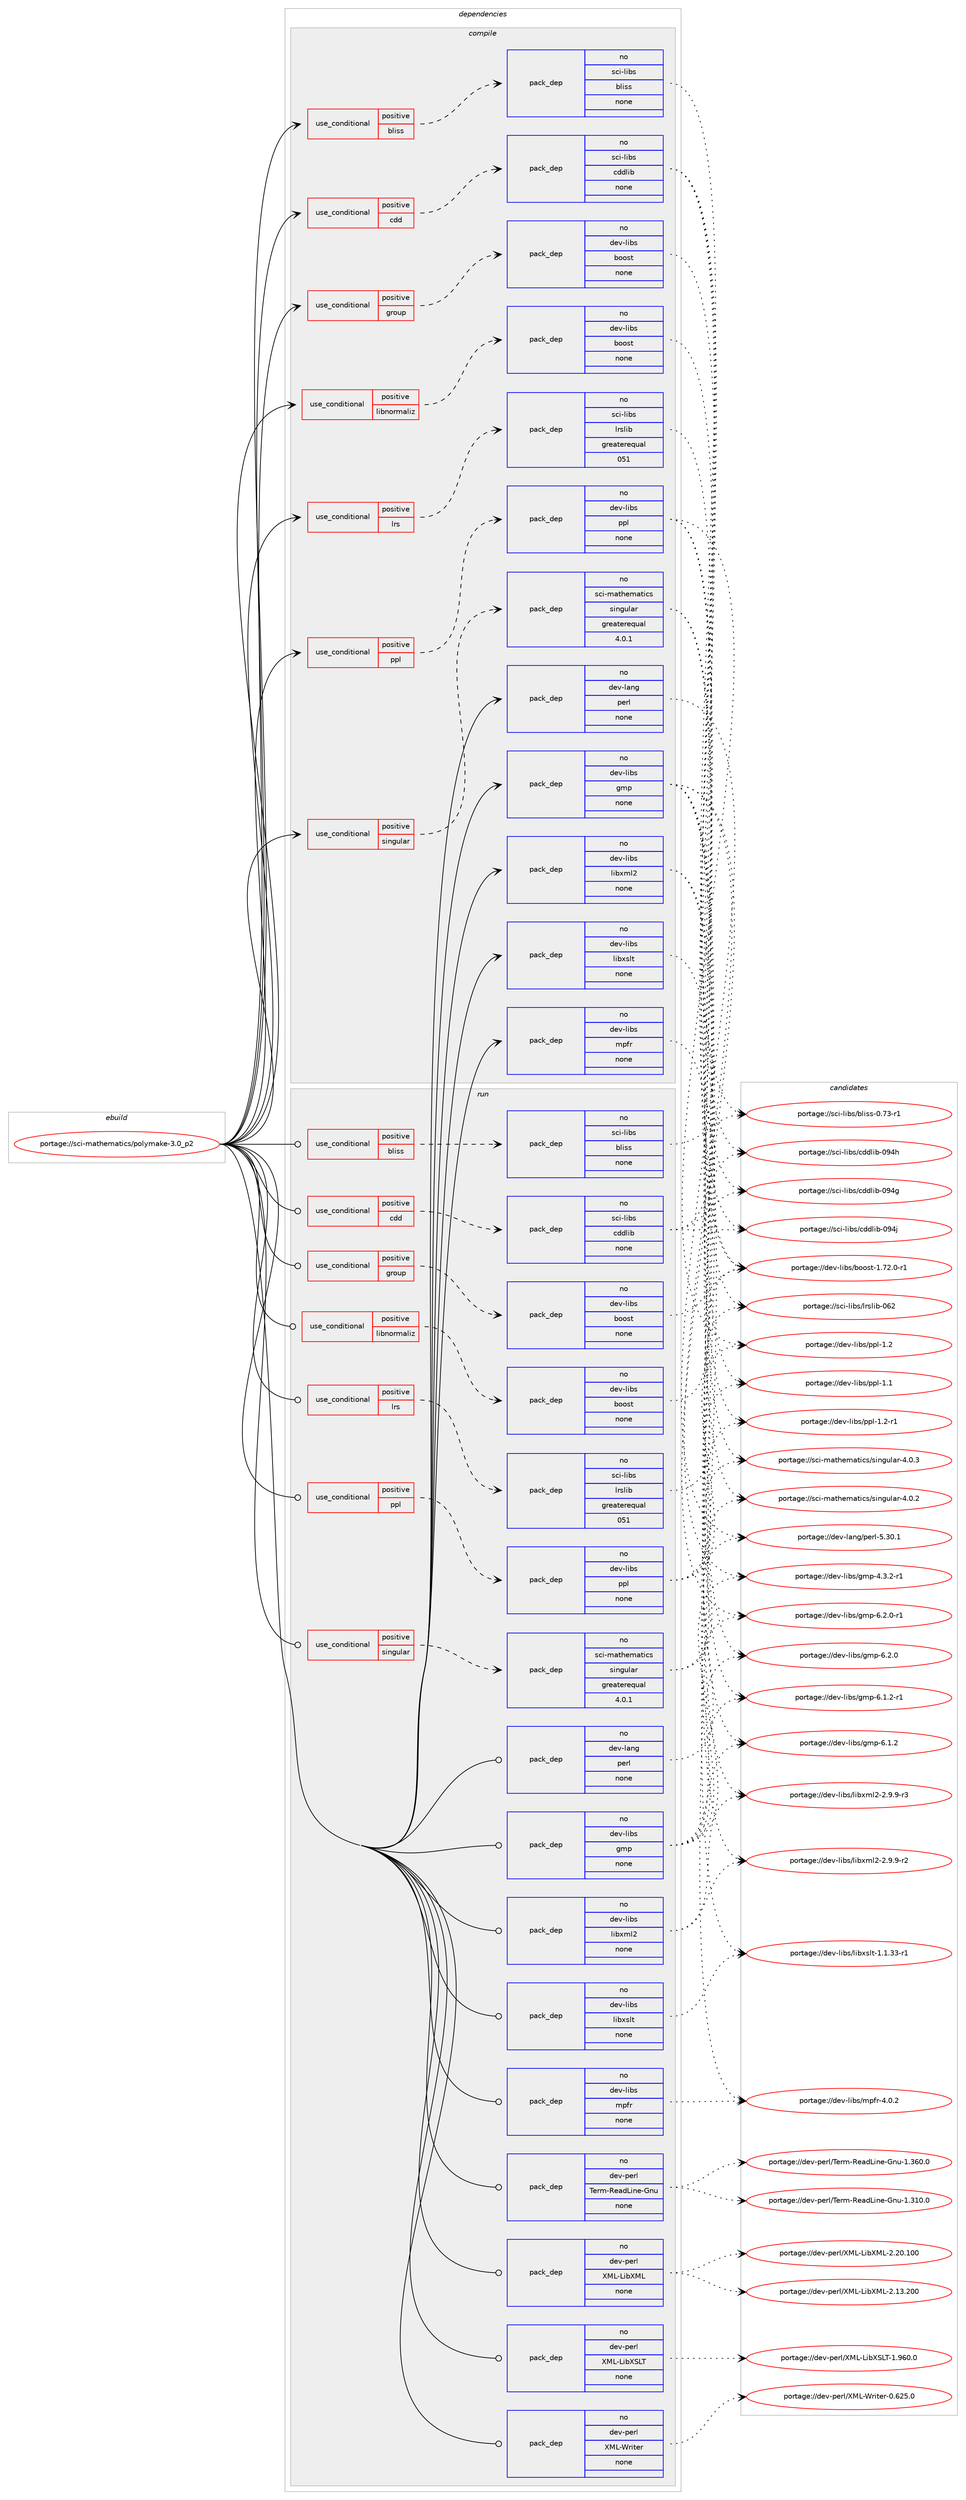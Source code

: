 digraph prolog {

# *************
# Graph options
# *************

newrank=true;
concentrate=true;
compound=true;
graph [rankdir=LR,fontname=Helvetica,fontsize=10,ranksep=1.5];#, ranksep=2.5, nodesep=0.2];
edge  [arrowhead=vee];
node  [fontname=Helvetica,fontsize=10];

# **********
# The ebuild
# **********

subgraph cluster_leftcol {
color=gray;
rank=same;
label=<<i>ebuild</i>>;
id [label="portage://sci-mathematics/polymake-3.0_p2", color=red, width=4, href="../sci-mathematics/polymake-3.0_p2.svg"];
}

# ****************
# The dependencies
# ****************

subgraph cluster_midcol {
color=gray;
label=<<i>dependencies</i>>;
subgraph cluster_compile {
fillcolor="#eeeeee";
style=filled;
label=<<i>compile</i>>;
subgraph cond6342 {
dependency35629 [label=<<TABLE BORDER="0" CELLBORDER="1" CELLSPACING="0" CELLPADDING="4"><TR><TD ROWSPAN="3" CELLPADDING="10">use_conditional</TD></TR><TR><TD>positive</TD></TR><TR><TD>bliss</TD></TR></TABLE>>, shape=none, color=red];
subgraph pack28518 {
dependency35630 [label=<<TABLE BORDER="0" CELLBORDER="1" CELLSPACING="0" CELLPADDING="4" WIDTH="220"><TR><TD ROWSPAN="6" CELLPADDING="30">pack_dep</TD></TR><TR><TD WIDTH="110">no</TD></TR><TR><TD>sci-libs</TD></TR><TR><TD>bliss</TD></TR><TR><TD>none</TD></TR><TR><TD></TD></TR></TABLE>>, shape=none, color=blue];
}
dependency35629:e -> dependency35630:w [weight=20,style="dashed",arrowhead="vee"];
}
id:e -> dependency35629:w [weight=20,style="solid",arrowhead="vee"];
subgraph cond6343 {
dependency35631 [label=<<TABLE BORDER="0" CELLBORDER="1" CELLSPACING="0" CELLPADDING="4"><TR><TD ROWSPAN="3" CELLPADDING="10">use_conditional</TD></TR><TR><TD>positive</TD></TR><TR><TD>cdd</TD></TR></TABLE>>, shape=none, color=red];
subgraph pack28519 {
dependency35632 [label=<<TABLE BORDER="0" CELLBORDER="1" CELLSPACING="0" CELLPADDING="4" WIDTH="220"><TR><TD ROWSPAN="6" CELLPADDING="30">pack_dep</TD></TR><TR><TD WIDTH="110">no</TD></TR><TR><TD>sci-libs</TD></TR><TR><TD>cddlib</TD></TR><TR><TD>none</TD></TR><TR><TD></TD></TR></TABLE>>, shape=none, color=blue];
}
dependency35631:e -> dependency35632:w [weight=20,style="dashed",arrowhead="vee"];
}
id:e -> dependency35631:w [weight=20,style="solid",arrowhead="vee"];
subgraph cond6344 {
dependency35633 [label=<<TABLE BORDER="0" CELLBORDER="1" CELLSPACING="0" CELLPADDING="4"><TR><TD ROWSPAN="3" CELLPADDING="10">use_conditional</TD></TR><TR><TD>positive</TD></TR><TR><TD>group</TD></TR></TABLE>>, shape=none, color=red];
subgraph pack28520 {
dependency35634 [label=<<TABLE BORDER="0" CELLBORDER="1" CELLSPACING="0" CELLPADDING="4" WIDTH="220"><TR><TD ROWSPAN="6" CELLPADDING="30">pack_dep</TD></TR><TR><TD WIDTH="110">no</TD></TR><TR><TD>dev-libs</TD></TR><TR><TD>boost</TD></TR><TR><TD>none</TD></TR><TR><TD></TD></TR></TABLE>>, shape=none, color=blue];
}
dependency35633:e -> dependency35634:w [weight=20,style="dashed",arrowhead="vee"];
}
id:e -> dependency35633:w [weight=20,style="solid",arrowhead="vee"];
subgraph cond6345 {
dependency35635 [label=<<TABLE BORDER="0" CELLBORDER="1" CELLSPACING="0" CELLPADDING="4"><TR><TD ROWSPAN="3" CELLPADDING="10">use_conditional</TD></TR><TR><TD>positive</TD></TR><TR><TD>libnormaliz</TD></TR></TABLE>>, shape=none, color=red];
subgraph pack28521 {
dependency35636 [label=<<TABLE BORDER="0" CELLBORDER="1" CELLSPACING="0" CELLPADDING="4" WIDTH="220"><TR><TD ROWSPAN="6" CELLPADDING="30">pack_dep</TD></TR><TR><TD WIDTH="110">no</TD></TR><TR><TD>dev-libs</TD></TR><TR><TD>boost</TD></TR><TR><TD>none</TD></TR><TR><TD></TD></TR></TABLE>>, shape=none, color=blue];
}
dependency35635:e -> dependency35636:w [weight=20,style="dashed",arrowhead="vee"];
}
id:e -> dependency35635:w [weight=20,style="solid",arrowhead="vee"];
subgraph cond6346 {
dependency35637 [label=<<TABLE BORDER="0" CELLBORDER="1" CELLSPACING="0" CELLPADDING="4"><TR><TD ROWSPAN="3" CELLPADDING="10">use_conditional</TD></TR><TR><TD>positive</TD></TR><TR><TD>lrs</TD></TR></TABLE>>, shape=none, color=red];
subgraph pack28522 {
dependency35638 [label=<<TABLE BORDER="0" CELLBORDER="1" CELLSPACING="0" CELLPADDING="4" WIDTH="220"><TR><TD ROWSPAN="6" CELLPADDING="30">pack_dep</TD></TR><TR><TD WIDTH="110">no</TD></TR><TR><TD>sci-libs</TD></TR><TR><TD>lrslib</TD></TR><TR><TD>greaterequal</TD></TR><TR><TD>051</TD></TR></TABLE>>, shape=none, color=blue];
}
dependency35637:e -> dependency35638:w [weight=20,style="dashed",arrowhead="vee"];
}
id:e -> dependency35637:w [weight=20,style="solid",arrowhead="vee"];
subgraph cond6347 {
dependency35639 [label=<<TABLE BORDER="0" CELLBORDER="1" CELLSPACING="0" CELLPADDING="4"><TR><TD ROWSPAN="3" CELLPADDING="10">use_conditional</TD></TR><TR><TD>positive</TD></TR><TR><TD>ppl</TD></TR></TABLE>>, shape=none, color=red];
subgraph pack28523 {
dependency35640 [label=<<TABLE BORDER="0" CELLBORDER="1" CELLSPACING="0" CELLPADDING="4" WIDTH="220"><TR><TD ROWSPAN="6" CELLPADDING="30">pack_dep</TD></TR><TR><TD WIDTH="110">no</TD></TR><TR><TD>dev-libs</TD></TR><TR><TD>ppl</TD></TR><TR><TD>none</TD></TR><TR><TD></TD></TR></TABLE>>, shape=none, color=blue];
}
dependency35639:e -> dependency35640:w [weight=20,style="dashed",arrowhead="vee"];
}
id:e -> dependency35639:w [weight=20,style="solid",arrowhead="vee"];
subgraph cond6348 {
dependency35641 [label=<<TABLE BORDER="0" CELLBORDER="1" CELLSPACING="0" CELLPADDING="4"><TR><TD ROWSPAN="3" CELLPADDING="10">use_conditional</TD></TR><TR><TD>positive</TD></TR><TR><TD>singular</TD></TR></TABLE>>, shape=none, color=red];
subgraph pack28524 {
dependency35642 [label=<<TABLE BORDER="0" CELLBORDER="1" CELLSPACING="0" CELLPADDING="4" WIDTH="220"><TR><TD ROWSPAN="6" CELLPADDING="30">pack_dep</TD></TR><TR><TD WIDTH="110">no</TD></TR><TR><TD>sci-mathematics</TD></TR><TR><TD>singular</TD></TR><TR><TD>greaterequal</TD></TR><TR><TD>4.0.1</TD></TR></TABLE>>, shape=none, color=blue];
}
dependency35641:e -> dependency35642:w [weight=20,style="dashed",arrowhead="vee"];
}
id:e -> dependency35641:w [weight=20,style="solid",arrowhead="vee"];
subgraph pack28525 {
dependency35643 [label=<<TABLE BORDER="0" CELLBORDER="1" CELLSPACING="0" CELLPADDING="4" WIDTH="220"><TR><TD ROWSPAN="6" CELLPADDING="30">pack_dep</TD></TR><TR><TD WIDTH="110">no</TD></TR><TR><TD>dev-lang</TD></TR><TR><TD>perl</TD></TR><TR><TD>none</TD></TR><TR><TD></TD></TR></TABLE>>, shape=none, color=blue];
}
id:e -> dependency35643:w [weight=20,style="solid",arrowhead="vee"];
subgraph pack28526 {
dependency35644 [label=<<TABLE BORDER="0" CELLBORDER="1" CELLSPACING="0" CELLPADDING="4" WIDTH="220"><TR><TD ROWSPAN="6" CELLPADDING="30">pack_dep</TD></TR><TR><TD WIDTH="110">no</TD></TR><TR><TD>dev-libs</TD></TR><TR><TD>gmp</TD></TR><TR><TD>none</TD></TR><TR><TD></TD></TR></TABLE>>, shape=none, color=blue];
}
id:e -> dependency35644:w [weight=20,style="solid",arrowhead="vee"];
subgraph pack28527 {
dependency35645 [label=<<TABLE BORDER="0" CELLBORDER="1" CELLSPACING="0" CELLPADDING="4" WIDTH="220"><TR><TD ROWSPAN="6" CELLPADDING="30">pack_dep</TD></TR><TR><TD WIDTH="110">no</TD></TR><TR><TD>dev-libs</TD></TR><TR><TD>libxml2</TD></TR><TR><TD>none</TD></TR><TR><TD></TD></TR></TABLE>>, shape=none, color=blue];
}
id:e -> dependency35645:w [weight=20,style="solid",arrowhead="vee"];
subgraph pack28528 {
dependency35646 [label=<<TABLE BORDER="0" CELLBORDER="1" CELLSPACING="0" CELLPADDING="4" WIDTH="220"><TR><TD ROWSPAN="6" CELLPADDING="30">pack_dep</TD></TR><TR><TD WIDTH="110">no</TD></TR><TR><TD>dev-libs</TD></TR><TR><TD>libxslt</TD></TR><TR><TD>none</TD></TR><TR><TD></TD></TR></TABLE>>, shape=none, color=blue];
}
id:e -> dependency35646:w [weight=20,style="solid",arrowhead="vee"];
subgraph pack28529 {
dependency35647 [label=<<TABLE BORDER="0" CELLBORDER="1" CELLSPACING="0" CELLPADDING="4" WIDTH="220"><TR><TD ROWSPAN="6" CELLPADDING="30">pack_dep</TD></TR><TR><TD WIDTH="110">no</TD></TR><TR><TD>dev-libs</TD></TR><TR><TD>mpfr</TD></TR><TR><TD>none</TD></TR><TR><TD></TD></TR></TABLE>>, shape=none, color=blue];
}
id:e -> dependency35647:w [weight=20,style="solid",arrowhead="vee"];
}
subgraph cluster_compileandrun {
fillcolor="#eeeeee";
style=filled;
label=<<i>compile and run</i>>;
}
subgraph cluster_run {
fillcolor="#eeeeee";
style=filled;
label=<<i>run</i>>;
subgraph cond6349 {
dependency35648 [label=<<TABLE BORDER="0" CELLBORDER="1" CELLSPACING="0" CELLPADDING="4"><TR><TD ROWSPAN="3" CELLPADDING="10">use_conditional</TD></TR><TR><TD>positive</TD></TR><TR><TD>bliss</TD></TR></TABLE>>, shape=none, color=red];
subgraph pack28530 {
dependency35649 [label=<<TABLE BORDER="0" CELLBORDER="1" CELLSPACING="0" CELLPADDING="4" WIDTH="220"><TR><TD ROWSPAN="6" CELLPADDING="30">pack_dep</TD></TR><TR><TD WIDTH="110">no</TD></TR><TR><TD>sci-libs</TD></TR><TR><TD>bliss</TD></TR><TR><TD>none</TD></TR><TR><TD></TD></TR></TABLE>>, shape=none, color=blue];
}
dependency35648:e -> dependency35649:w [weight=20,style="dashed",arrowhead="vee"];
}
id:e -> dependency35648:w [weight=20,style="solid",arrowhead="odot"];
subgraph cond6350 {
dependency35650 [label=<<TABLE BORDER="0" CELLBORDER="1" CELLSPACING="0" CELLPADDING="4"><TR><TD ROWSPAN="3" CELLPADDING="10">use_conditional</TD></TR><TR><TD>positive</TD></TR><TR><TD>cdd</TD></TR></TABLE>>, shape=none, color=red];
subgraph pack28531 {
dependency35651 [label=<<TABLE BORDER="0" CELLBORDER="1" CELLSPACING="0" CELLPADDING="4" WIDTH="220"><TR><TD ROWSPAN="6" CELLPADDING="30">pack_dep</TD></TR><TR><TD WIDTH="110">no</TD></TR><TR><TD>sci-libs</TD></TR><TR><TD>cddlib</TD></TR><TR><TD>none</TD></TR><TR><TD></TD></TR></TABLE>>, shape=none, color=blue];
}
dependency35650:e -> dependency35651:w [weight=20,style="dashed",arrowhead="vee"];
}
id:e -> dependency35650:w [weight=20,style="solid",arrowhead="odot"];
subgraph cond6351 {
dependency35652 [label=<<TABLE BORDER="0" CELLBORDER="1" CELLSPACING="0" CELLPADDING="4"><TR><TD ROWSPAN="3" CELLPADDING="10">use_conditional</TD></TR><TR><TD>positive</TD></TR><TR><TD>group</TD></TR></TABLE>>, shape=none, color=red];
subgraph pack28532 {
dependency35653 [label=<<TABLE BORDER="0" CELLBORDER="1" CELLSPACING="0" CELLPADDING="4" WIDTH="220"><TR><TD ROWSPAN="6" CELLPADDING="30">pack_dep</TD></TR><TR><TD WIDTH="110">no</TD></TR><TR><TD>dev-libs</TD></TR><TR><TD>boost</TD></TR><TR><TD>none</TD></TR><TR><TD></TD></TR></TABLE>>, shape=none, color=blue];
}
dependency35652:e -> dependency35653:w [weight=20,style="dashed",arrowhead="vee"];
}
id:e -> dependency35652:w [weight=20,style="solid",arrowhead="odot"];
subgraph cond6352 {
dependency35654 [label=<<TABLE BORDER="0" CELLBORDER="1" CELLSPACING="0" CELLPADDING="4"><TR><TD ROWSPAN="3" CELLPADDING="10">use_conditional</TD></TR><TR><TD>positive</TD></TR><TR><TD>libnormaliz</TD></TR></TABLE>>, shape=none, color=red];
subgraph pack28533 {
dependency35655 [label=<<TABLE BORDER="0" CELLBORDER="1" CELLSPACING="0" CELLPADDING="4" WIDTH="220"><TR><TD ROWSPAN="6" CELLPADDING="30">pack_dep</TD></TR><TR><TD WIDTH="110">no</TD></TR><TR><TD>dev-libs</TD></TR><TR><TD>boost</TD></TR><TR><TD>none</TD></TR><TR><TD></TD></TR></TABLE>>, shape=none, color=blue];
}
dependency35654:e -> dependency35655:w [weight=20,style="dashed",arrowhead="vee"];
}
id:e -> dependency35654:w [weight=20,style="solid",arrowhead="odot"];
subgraph cond6353 {
dependency35656 [label=<<TABLE BORDER="0" CELLBORDER="1" CELLSPACING="0" CELLPADDING="4"><TR><TD ROWSPAN="3" CELLPADDING="10">use_conditional</TD></TR><TR><TD>positive</TD></TR><TR><TD>lrs</TD></TR></TABLE>>, shape=none, color=red];
subgraph pack28534 {
dependency35657 [label=<<TABLE BORDER="0" CELLBORDER="1" CELLSPACING="0" CELLPADDING="4" WIDTH="220"><TR><TD ROWSPAN="6" CELLPADDING="30">pack_dep</TD></TR><TR><TD WIDTH="110">no</TD></TR><TR><TD>sci-libs</TD></TR><TR><TD>lrslib</TD></TR><TR><TD>greaterequal</TD></TR><TR><TD>051</TD></TR></TABLE>>, shape=none, color=blue];
}
dependency35656:e -> dependency35657:w [weight=20,style="dashed",arrowhead="vee"];
}
id:e -> dependency35656:w [weight=20,style="solid",arrowhead="odot"];
subgraph cond6354 {
dependency35658 [label=<<TABLE BORDER="0" CELLBORDER="1" CELLSPACING="0" CELLPADDING="4"><TR><TD ROWSPAN="3" CELLPADDING="10">use_conditional</TD></TR><TR><TD>positive</TD></TR><TR><TD>ppl</TD></TR></TABLE>>, shape=none, color=red];
subgraph pack28535 {
dependency35659 [label=<<TABLE BORDER="0" CELLBORDER="1" CELLSPACING="0" CELLPADDING="4" WIDTH="220"><TR><TD ROWSPAN="6" CELLPADDING="30">pack_dep</TD></TR><TR><TD WIDTH="110">no</TD></TR><TR><TD>dev-libs</TD></TR><TR><TD>ppl</TD></TR><TR><TD>none</TD></TR><TR><TD></TD></TR></TABLE>>, shape=none, color=blue];
}
dependency35658:e -> dependency35659:w [weight=20,style="dashed",arrowhead="vee"];
}
id:e -> dependency35658:w [weight=20,style="solid",arrowhead="odot"];
subgraph cond6355 {
dependency35660 [label=<<TABLE BORDER="0" CELLBORDER="1" CELLSPACING="0" CELLPADDING="4"><TR><TD ROWSPAN="3" CELLPADDING="10">use_conditional</TD></TR><TR><TD>positive</TD></TR><TR><TD>singular</TD></TR></TABLE>>, shape=none, color=red];
subgraph pack28536 {
dependency35661 [label=<<TABLE BORDER="0" CELLBORDER="1" CELLSPACING="0" CELLPADDING="4" WIDTH="220"><TR><TD ROWSPAN="6" CELLPADDING="30">pack_dep</TD></TR><TR><TD WIDTH="110">no</TD></TR><TR><TD>sci-mathematics</TD></TR><TR><TD>singular</TD></TR><TR><TD>greaterequal</TD></TR><TR><TD>4.0.1</TD></TR></TABLE>>, shape=none, color=blue];
}
dependency35660:e -> dependency35661:w [weight=20,style="dashed",arrowhead="vee"];
}
id:e -> dependency35660:w [weight=20,style="solid",arrowhead="odot"];
subgraph pack28537 {
dependency35662 [label=<<TABLE BORDER="0" CELLBORDER="1" CELLSPACING="0" CELLPADDING="4" WIDTH="220"><TR><TD ROWSPAN="6" CELLPADDING="30">pack_dep</TD></TR><TR><TD WIDTH="110">no</TD></TR><TR><TD>dev-lang</TD></TR><TR><TD>perl</TD></TR><TR><TD>none</TD></TR><TR><TD></TD></TR></TABLE>>, shape=none, color=blue];
}
id:e -> dependency35662:w [weight=20,style="solid",arrowhead="odot"];
subgraph pack28538 {
dependency35663 [label=<<TABLE BORDER="0" CELLBORDER="1" CELLSPACING="0" CELLPADDING="4" WIDTH="220"><TR><TD ROWSPAN="6" CELLPADDING="30">pack_dep</TD></TR><TR><TD WIDTH="110">no</TD></TR><TR><TD>dev-libs</TD></TR><TR><TD>gmp</TD></TR><TR><TD>none</TD></TR><TR><TD></TD></TR></TABLE>>, shape=none, color=blue];
}
id:e -> dependency35663:w [weight=20,style="solid",arrowhead="odot"];
subgraph pack28539 {
dependency35664 [label=<<TABLE BORDER="0" CELLBORDER="1" CELLSPACING="0" CELLPADDING="4" WIDTH="220"><TR><TD ROWSPAN="6" CELLPADDING="30">pack_dep</TD></TR><TR><TD WIDTH="110">no</TD></TR><TR><TD>dev-libs</TD></TR><TR><TD>libxml2</TD></TR><TR><TD>none</TD></TR><TR><TD></TD></TR></TABLE>>, shape=none, color=blue];
}
id:e -> dependency35664:w [weight=20,style="solid",arrowhead="odot"];
subgraph pack28540 {
dependency35665 [label=<<TABLE BORDER="0" CELLBORDER="1" CELLSPACING="0" CELLPADDING="4" WIDTH="220"><TR><TD ROWSPAN="6" CELLPADDING="30">pack_dep</TD></TR><TR><TD WIDTH="110">no</TD></TR><TR><TD>dev-libs</TD></TR><TR><TD>libxslt</TD></TR><TR><TD>none</TD></TR><TR><TD></TD></TR></TABLE>>, shape=none, color=blue];
}
id:e -> dependency35665:w [weight=20,style="solid",arrowhead="odot"];
subgraph pack28541 {
dependency35666 [label=<<TABLE BORDER="0" CELLBORDER="1" CELLSPACING="0" CELLPADDING="4" WIDTH="220"><TR><TD ROWSPAN="6" CELLPADDING="30">pack_dep</TD></TR><TR><TD WIDTH="110">no</TD></TR><TR><TD>dev-libs</TD></TR><TR><TD>mpfr</TD></TR><TR><TD>none</TD></TR><TR><TD></TD></TR></TABLE>>, shape=none, color=blue];
}
id:e -> dependency35666:w [weight=20,style="solid",arrowhead="odot"];
subgraph pack28542 {
dependency35667 [label=<<TABLE BORDER="0" CELLBORDER="1" CELLSPACING="0" CELLPADDING="4" WIDTH="220"><TR><TD ROWSPAN="6" CELLPADDING="30">pack_dep</TD></TR><TR><TD WIDTH="110">no</TD></TR><TR><TD>dev-perl</TD></TR><TR><TD>Term-ReadLine-Gnu</TD></TR><TR><TD>none</TD></TR><TR><TD></TD></TR></TABLE>>, shape=none, color=blue];
}
id:e -> dependency35667:w [weight=20,style="solid",arrowhead="odot"];
subgraph pack28543 {
dependency35668 [label=<<TABLE BORDER="0" CELLBORDER="1" CELLSPACING="0" CELLPADDING="4" WIDTH="220"><TR><TD ROWSPAN="6" CELLPADDING="30">pack_dep</TD></TR><TR><TD WIDTH="110">no</TD></TR><TR><TD>dev-perl</TD></TR><TR><TD>XML-LibXML</TD></TR><TR><TD>none</TD></TR><TR><TD></TD></TR></TABLE>>, shape=none, color=blue];
}
id:e -> dependency35668:w [weight=20,style="solid",arrowhead="odot"];
subgraph pack28544 {
dependency35669 [label=<<TABLE BORDER="0" CELLBORDER="1" CELLSPACING="0" CELLPADDING="4" WIDTH="220"><TR><TD ROWSPAN="6" CELLPADDING="30">pack_dep</TD></TR><TR><TD WIDTH="110">no</TD></TR><TR><TD>dev-perl</TD></TR><TR><TD>XML-LibXSLT</TD></TR><TR><TD>none</TD></TR><TR><TD></TD></TR></TABLE>>, shape=none, color=blue];
}
id:e -> dependency35669:w [weight=20,style="solid",arrowhead="odot"];
subgraph pack28545 {
dependency35670 [label=<<TABLE BORDER="0" CELLBORDER="1" CELLSPACING="0" CELLPADDING="4" WIDTH="220"><TR><TD ROWSPAN="6" CELLPADDING="30">pack_dep</TD></TR><TR><TD WIDTH="110">no</TD></TR><TR><TD>dev-perl</TD></TR><TR><TD>XML-Writer</TD></TR><TR><TD>none</TD></TR><TR><TD></TD></TR></TABLE>>, shape=none, color=blue];
}
id:e -> dependency35670:w [weight=20,style="solid",arrowhead="odot"];
}
}

# **************
# The candidates
# **************

subgraph cluster_choices {
rank=same;
color=gray;
label=<<i>candidates</i>>;

subgraph choice28518 {
color=black;
nodesep=1;
choice115991054510810598115479810810511511545484655514511449 [label="portage://sci-libs/bliss-0.73-r1", color=red, width=4,href="../sci-libs/bliss-0.73-r1.svg"];
dependency35630:e -> choice115991054510810598115479810810511511545484655514511449:w [style=dotted,weight="100"];
}
subgraph choice28519 {
color=black;
nodesep=1;
choice11599105451081059811547991001001081059845485752106 [label="portage://sci-libs/cddlib-094j", color=red, width=4,href="../sci-libs/cddlib-094j.svg"];
choice11599105451081059811547991001001081059845485752104 [label="portage://sci-libs/cddlib-094h", color=red, width=4,href="../sci-libs/cddlib-094h.svg"];
choice11599105451081059811547991001001081059845485752103 [label="portage://sci-libs/cddlib-094g", color=red, width=4,href="../sci-libs/cddlib-094g.svg"];
dependency35632:e -> choice11599105451081059811547991001001081059845485752106:w [style=dotted,weight="100"];
dependency35632:e -> choice11599105451081059811547991001001081059845485752104:w [style=dotted,weight="100"];
dependency35632:e -> choice11599105451081059811547991001001081059845485752103:w [style=dotted,weight="100"];
}
subgraph choice28520 {
color=black;
nodesep=1;
choice10010111845108105981154798111111115116454946555046484511449 [label="portage://dev-libs/boost-1.72.0-r1", color=red, width=4,href="../dev-libs/boost-1.72.0-r1.svg"];
dependency35634:e -> choice10010111845108105981154798111111115116454946555046484511449:w [style=dotted,weight="100"];
}
subgraph choice28521 {
color=black;
nodesep=1;
choice10010111845108105981154798111111115116454946555046484511449 [label="portage://dev-libs/boost-1.72.0-r1", color=red, width=4,href="../dev-libs/boost-1.72.0-r1.svg"];
dependency35636:e -> choice10010111845108105981154798111111115116454946555046484511449:w [style=dotted,weight="100"];
}
subgraph choice28522 {
color=black;
nodesep=1;
choice115991054510810598115471081141151081059845485450 [label="portage://sci-libs/lrslib-062", color=red, width=4,href="../sci-libs/lrslib-062.svg"];
dependency35638:e -> choice115991054510810598115471081141151081059845485450:w [style=dotted,weight="100"];
}
subgraph choice28523 {
color=black;
nodesep=1;
choice100101118451081059811547112112108454946504511449 [label="portage://dev-libs/ppl-1.2-r1", color=red, width=4,href="../dev-libs/ppl-1.2-r1.svg"];
choice10010111845108105981154711211210845494650 [label="portage://dev-libs/ppl-1.2", color=red, width=4,href="../dev-libs/ppl-1.2.svg"];
choice10010111845108105981154711211210845494649 [label="portage://dev-libs/ppl-1.1", color=red, width=4,href="../dev-libs/ppl-1.1.svg"];
dependency35640:e -> choice100101118451081059811547112112108454946504511449:w [style=dotted,weight="100"];
dependency35640:e -> choice10010111845108105981154711211210845494650:w [style=dotted,weight="100"];
dependency35640:e -> choice10010111845108105981154711211210845494649:w [style=dotted,weight="100"];
}
subgraph choice28524 {
color=black;
nodesep=1;
choice11599105451099711610410110997116105991154711510511010311710897114455246484651 [label="portage://sci-mathematics/singular-4.0.3", color=red, width=4,href="../sci-mathematics/singular-4.0.3.svg"];
choice11599105451099711610410110997116105991154711510511010311710897114455246484650 [label="portage://sci-mathematics/singular-4.0.2", color=red, width=4,href="../sci-mathematics/singular-4.0.2.svg"];
dependency35642:e -> choice11599105451099711610410110997116105991154711510511010311710897114455246484651:w [style=dotted,weight="100"];
dependency35642:e -> choice11599105451099711610410110997116105991154711510511010311710897114455246484650:w [style=dotted,weight="100"];
}
subgraph choice28525 {
color=black;
nodesep=1;
choice10010111845108971101034711210111410845534651484649 [label="portage://dev-lang/perl-5.30.1", color=red, width=4,href="../dev-lang/perl-5.30.1.svg"];
dependency35643:e -> choice10010111845108971101034711210111410845534651484649:w [style=dotted,weight="100"];
}
subgraph choice28526 {
color=black;
nodesep=1;
choice1001011184510810598115471031091124554465046484511449 [label="portage://dev-libs/gmp-6.2.0-r1", color=red, width=4,href="../dev-libs/gmp-6.2.0-r1.svg"];
choice100101118451081059811547103109112455446504648 [label="portage://dev-libs/gmp-6.2.0", color=red, width=4,href="../dev-libs/gmp-6.2.0.svg"];
choice1001011184510810598115471031091124554464946504511449 [label="portage://dev-libs/gmp-6.1.2-r1", color=red, width=4,href="../dev-libs/gmp-6.1.2-r1.svg"];
choice100101118451081059811547103109112455446494650 [label="portage://dev-libs/gmp-6.1.2", color=red, width=4,href="../dev-libs/gmp-6.1.2.svg"];
choice1001011184510810598115471031091124552465146504511449 [label="portage://dev-libs/gmp-4.3.2-r1", color=red, width=4,href="../dev-libs/gmp-4.3.2-r1.svg"];
dependency35644:e -> choice1001011184510810598115471031091124554465046484511449:w [style=dotted,weight="100"];
dependency35644:e -> choice100101118451081059811547103109112455446504648:w [style=dotted,weight="100"];
dependency35644:e -> choice1001011184510810598115471031091124554464946504511449:w [style=dotted,weight="100"];
dependency35644:e -> choice100101118451081059811547103109112455446494650:w [style=dotted,weight="100"];
dependency35644:e -> choice1001011184510810598115471031091124552465146504511449:w [style=dotted,weight="100"];
}
subgraph choice28527 {
color=black;
nodesep=1;
choice10010111845108105981154710810598120109108504550465746574511451 [label="portage://dev-libs/libxml2-2.9.9-r3", color=red, width=4,href="../dev-libs/libxml2-2.9.9-r3.svg"];
choice10010111845108105981154710810598120109108504550465746574511450 [label="portage://dev-libs/libxml2-2.9.9-r2", color=red, width=4,href="../dev-libs/libxml2-2.9.9-r2.svg"];
dependency35645:e -> choice10010111845108105981154710810598120109108504550465746574511451:w [style=dotted,weight="100"];
dependency35645:e -> choice10010111845108105981154710810598120109108504550465746574511450:w [style=dotted,weight="100"];
}
subgraph choice28528 {
color=black;
nodesep=1;
choice10010111845108105981154710810598120115108116454946494651514511449 [label="portage://dev-libs/libxslt-1.1.33-r1", color=red, width=4,href="../dev-libs/libxslt-1.1.33-r1.svg"];
dependency35646:e -> choice10010111845108105981154710810598120115108116454946494651514511449:w [style=dotted,weight="100"];
}
subgraph choice28529 {
color=black;
nodesep=1;
choice100101118451081059811547109112102114455246484650 [label="portage://dev-libs/mpfr-4.0.2", color=red, width=4,href="../dev-libs/mpfr-4.0.2.svg"];
dependency35647:e -> choice100101118451081059811547109112102114455246484650:w [style=dotted,weight="100"];
}
subgraph choice28530 {
color=black;
nodesep=1;
choice115991054510810598115479810810511511545484655514511449 [label="portage://sci-libs/bliss-0.73-r1", color=red, width=4,href="../sci-libs/bliss-0.73-r1.svg"];
dependency35649:e -> choice115991054510810598115479810810511511545484655514511449:w [style=dotted,weight="100"];
}
subgraph choice28531 {
color=black;
nodesep=1;
choice11599105451081059811547991001001081059845485752106 [label="portage://sci-libs/cddlib-094j", color=red, width=4,href="../sci-libs/cddlib-094j.svg"];
choice11599105451081059811547991001001081059845485752104 [label="portage://sci-libs/cddlib-094h", color=red, width=4,href="../sci-libs/cddlib-094h.svg"];
choice11599105451081059811547991001001081059845485752103 [label="portage://sci-libs/cddlib-094g", color=red, width=4,href="../sci-libs/cddlib-094g.svg"];
dependency35651:e -> choice11599105451081059811547991001001081059845485752106:w [style=dotted,weight="100"];
dependency35651:e -> choice11599105451081059811547991001001081059845485752104:w [style=dotted,weight="100"];
dependency35651:e -> choice11599105451081059811547991001001081059845485752103:w [style=dotted,weight="100"];
}
subgraph choice28532 {
color=black;
nodesep=1;
choice10010111845108105981154798111111115116454946555046484511449 [label="portage://dev-libs/boost-1.72.0-r1", color=red, width=4,href="../dev-libs/boost-1.72.0-r1.svg"];
dependency35653:e -> choice10010111845108105981154798111111115116454946555046484511449:w [style=dotted,weight="100"];
}
subgraph choice28533 {
color=black;
nodesep=1;
choice10010111845108105981154798111111115116454946555046484511449 [label="portage://dev-libs/boost-1.72.0-r1", color=red, width=4,href="../dev-libs/boost-1.72.0-r1.svg"];
dependency35655:e -> choice10010111845108105981154798111111115116454946555046484511449:w [style=dotted,weight="100"];
}
subgraph choice28534 {
color=black;
nodesep=1;
choice115991054510810598115471081141151081059845485450 [label="portage://sci-libs/lrslib-062", color=red, width=4,href="../sci-libs/lrslib-062.svg"];
dependency35657:e -> choice115991054510810598115471081141151081059845485450:w [style=dotted,weight="100"];
}
subgraph choice28535 {
color=black;
nodesep=1;
choice100101118451081059811547112112108454946504511449 [label="portage://dev-libs/ppl-1.2-r1", color=red, width=4,href="../dev-libs/ppl-1.2-r1.svg"];
choice10010111845108105981154711211210845494650 [label="portage://dev-libs/ppl-1.2", color=red, width=4,href="../dev-libs/ppl-1.2.svg"];
choice10010111845108105981154711211210845494649 [label="portage://dev-libs/ppl-1.1", color=red, width=4,href="../dev-libs/ppl-1.1.svg"];
dependency35659:e -> choice100101118451081059811547112112108454946504511449:w [style=dotted,weight="100"];
dependency35659:e -> choice10010111845108105981154711211210845494650:w [style=dotted,weight="100"];
dependency35659:e -> choice10010111845108105981154711211210845494649:w [style=dotted,weight="100"];
}
subgraph choice28536 {
color=black;
nodesep=1;
choice11599105451099711610410110997116105991154711510511010311710897114455246484651 [label="portage://sci-mathematics/singular-4.0.3", color=red, width=4,href="../sci-mathematics/singular-4.0.3.svg"];
choice11599105451099711610410110997116105991154711510511010311710897114455246484650 [label="portage://sci-mathematics/singular-4.0.2", color=red, width=4,href="../sci-mathematics/singular-4.0.2.svg"];
dependency35661:e -> choice11599105451099711610410110997116105991154711510511010311710897114455246484651:w [style=dotted,weight="100"];
dependency35661:e -> choice11599105451099711610410110997116105991154711510511010311710897114455246484650:w [style=dotted,weight="100"];
}
subgraph choice28537 {
color=black;
nodesep=1;
choice10010111845108971101034711210111410845534651484649 [label="portage://dev-lang/perl-5.30.1", color=red, width=4,href="../dev-lang/perl-5.30.1.svg"];
dependency35662:e -> choice10010111845108971101034711210111410845534651484649:w [style=dotted,weight="100"];
}
subgraph choice28538 {
color=black;
nodesep=1;
choice1001011184510810598115471031091124554465046484511449 [label="portage://dev-libs/gmp-6.2.0-r1", color=red, width=4,href="../dev-libs/gmp-6.2.0-r1.svg"];
choice100101118451081059811547103109112455446504648 [label="portage://dev-libs/gmp-6.2.0", color=red, width=4,href="../dev-libs/gmp-6.2.0.svg"];
choice1001011184510810598115471031091124554464946504511449 [label="portage://dev-libs/gmp-6.1.2-r1", color=red, width=4,href="../dev-libs/gmp-6.1.2-r1.svg"];
choice100101118451081059811547103109112455446494650 [label="portage://dev-libs/gmp-6.1.2", color=red, width=4,href="../dev-libs/gmp-6.1.2.svg"];
choice1001011184510810598115471031091124552465146504511449 [label="portage://dev-libs/gmp-4.3.2-r1", color=red, width=4,href="../dev-libs/gmp-4.3.2-r1.svg"];
dependency35663:e -> choice1001011184510810598115471031091124554465046484511449:w [style=dotted,weight="100"];
dependency35663:e -> choice100101118451081059811547103109112455446504648:w [style=dotted,weight="100"];
dependency35663:e -> choice1001011184510810598115471031091124554464946504511449:w [style=dotted,weight="100"];
dependency35663:e -> choice100101118451081059811547103109112455446494650:w [style=dotted,weight="100"];
dependency35663:e -> choice1001011184510810598115471031091124552465146504511449:w [style=dotted,weight="100"];
}
subgraph choice28539 {
color=black;
nodesep=1;
choice10010111845108105981154710810598120109108504550465746574511451 [label="portage://dev-libs/libxml2-2.9.9-r3", color=red, width=4,href="../dev-libs/libxml2-2.9.9-r3.svg"];
choice10010111845108105981154710810598120109108504550465746574511450 [label="portage://dev-libs/libxml2-2.9.9-r2", color=red, width=4,href="../dev-libs/libxml2-2.9.9-r2.svg"];
dependency35664:e -> choice10010111845108105981154710810598120109108504550465746574511451:w [style=dotted,weight="100"];
dependency35664:e -> choice10010111845108105981154710810598120109108504550465746574511450:w [style=dotted,weight="100"];
}
subgraph choice28540 {
color=black;
nodesep=1;
choice10010111845108105981154710810598120115108116454946494651514511449 [label="portage://dev-libs/libxslt-1.1.33-r1", color=red, width=4,href="../dev-libs/libxslt-1.1.33-r1.svg"];
dependency35665:e -> choice10010111845108105981154710810598120115108116454946494651514511449:w [style=dotted,weight="100"];
}
subgraph choice28541 {
color=black;
nodesep=1;
choice100101118451081059811547109112102114455246484650 [label="portage://dev-libs/mpfr-4.0.2", color=red, width=4,href="../dev-libs/mpfr-4.0.2.svg"];
dependency35666:e -> choice100101118451081059811547109112102114455246484650:w [style=dotted,weight="100"];
}
subgraph choice28542 {
color=black;
nodesep=1;
choice1001011184511210111410847841011141094582101971007610511010145711101174549465154484648 [label="portage://dev-perl/Term-ReadLine-Gnu-1.360.0", color=red, width=4,href="../dev-perl/Term-ReadLine-Gnu-1.360.0.svg"];
choice1001011184511210111410847841011141094582101971007610511010145711101174549465149484648 [label="portage://dev-perl/Term-ReadLine-Gnu-1.310.0", color=red, width=4,href="../dev-perl/Term-ReadLine-Gnu-1.310.0.svg"];
dependency35667:e -> choice1001011184511210111410847841011141094582101971007610511010145711101174549465154484648:w [style=dotted,weight="100"];
dependency35667:e -> choice1001011184511210111410847841011141094582101971007610511010145711101174549465149484648:w [style=dotted,weight="100"];
}
subgraph choice28543 {
color=black;
nodesep=1;
choice1001011184511210111410847887776457610598887776455046504846494848 [label="portage://dev-perl/XML-LibXML-2.20.100", color=red, width=4,href="../dev-perl/XML-LibXML-2.20.100.svg"];
choice1001011184511210111410847887776457610598887776455046495146504848 [label="portage://dev-perl/XML-LibXML-2.13.200", color=red, width=4,href="../dev-perl/XML-LibXML-2.13.200.svg"];
dependency35668:e -> choice1001011184511210111410847887776457610598887776455046504846494848:w [style=dotted,weight="100"];
dependency35668:e -> choice1001011184511210111410847887776457610598887776455046495146504848:w [style=dotted,weight="100"];
}
subgraph choice28544 {
color=black;
nodesep=1;
choice1001011184511210111410847887776457610598888376844549465754484648 [label="portage://dev-perl/XML-LibXSLT-1.960.0", color=red, width=4,href="../dev-perl/XML-LibXSLT-1.960.0.svg"];
dependency35669:e -> choice1001011184511210111410847887776457610598888376844549465754484648:w [style=dotted,weight="100"];
}
subgraph choice28545 {
color=black;
nodesep=1;
choice100101118451121011141084788777645871141051161011144548465450534648 [label="portage://dev-perl/XML-Writer-0.625.0", color=red, width=4,href="../dev-perl/XML-Writer-0.625.0.svg"];
dependency35670:e -> choice100101118451121011141084788777645871141051161011144548465450534648:w [style=dotted,weight="100"];
}
}

}
